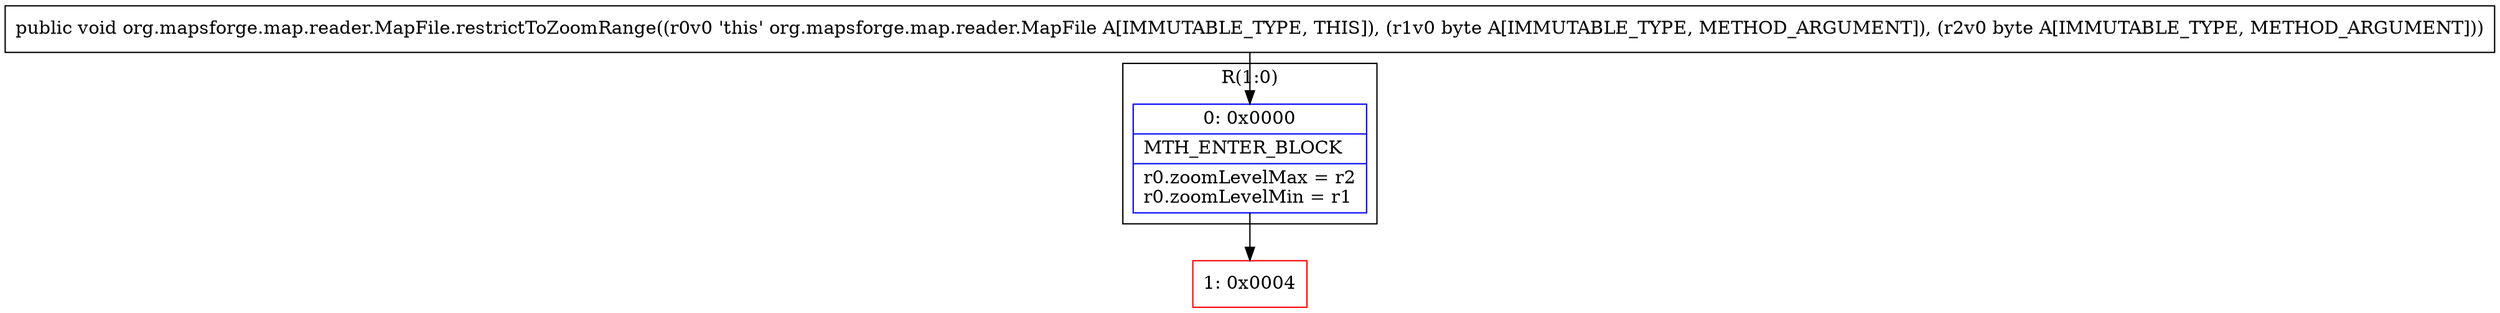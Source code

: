 digraph "CFG fororg.mapsforge.map.reader.MapFile.restrictToZoomRange(BB)V" {
subgraph cluster_Region_1371844655 {
label = "R(1:0)";
node [shape=record,color=blue];
Node_0 [shape=record,label="{0\:\ 0x0000|MTH_ENTER_BLOCK\l|r0.zoomLevelMax = r2\lr0.zoomLevelMin = r1\l}"];
}
Node_1 [shape=record,color=red,label="{1\:\ 0x0004}"];
MethodNode[shape=record,label="{public void org.mapsforge.map.reader.MapFile.restrictToZoomRange((r0v0 'this' org.mapsforge.map.reader.MapFile A[IMMUTABLE_TYPE, THIS]), (r1v0 byte A[IMMUTABLE_TYPE, METHOD_ARGUMENT]), (r2v0 byte A[IMMUTABLE_TYPE, METHOD_ARGUMENT])) }"];
MethodNode -> Node_0;
Node_0 -> Node_1;
}

